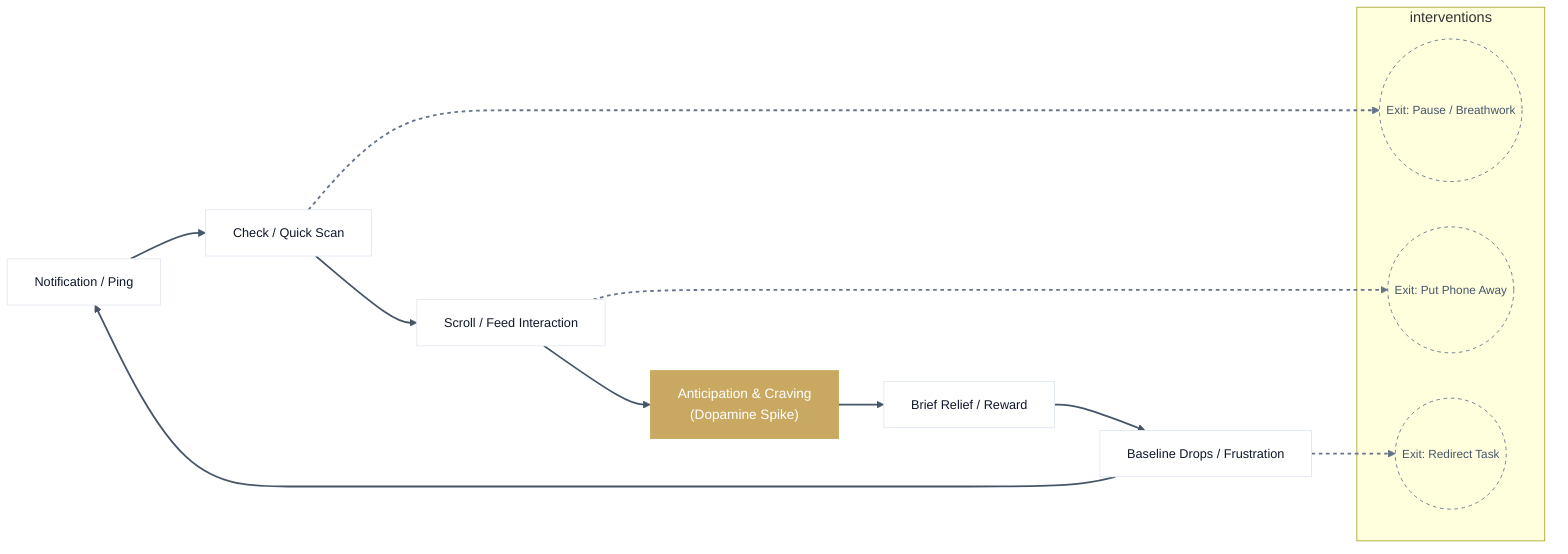 %% Ping/Scroll Loop - Mermaid prototype
%% Place this file in Figma or export to SVG with mermaid-cli (mmdc)

flowchart LR
  %% Nodes around the loop
  A["Notification / Ping"] --> B["Check / Quick Scan"]
  B --> C["Scroll / Feed Interaction"]
  C --> D["Anticipation & Craving<br>(Dopamine Spike)"]
  D --> E["Brief Relief / Reward"]
  E --> F["Baseline Drops / Frustration"]
  F --> A

  %% Intervention off-ramps (outside the main loop)
  subgraph interventions
    direction TB
    X1(("Exit: Pause / Breathwork"))
    X2(("Exit: Put Phone Away"))
    X3(("Exit: Redirect Task"))
  end

  %% Dashed connections from loop to interventions
  B -.-> X1
  C -.-> X2
  F -.-> X3

  %% Styling: use project tokens (hex values from variables.css)
  %% nodeBase: neutral nodes; nodeAccent: dopamine node; offRamp: intervention pills; arrow styling via linkStyle
  classDef nodeBase fill:#ffffff,stroke:#e2e8f0,stroke-width:1px,color:#0f172a,font-size:14px
  classDef nodeAccent fill:#c9a961,stroke:#c9a961,stroke-width:1px,color:#ffffff,font-size:15px
  classDef offRamp fill:transparent,stroke:#64748b,stroke-dasharray:4 4,color:#475569,font-size:13px

  %% assign classes to nodes
  class A,B,C,E,F nodeBase
  class D nodeAccent
  class X1,X2,X3 offRamp

  %% Link styles: main loop links 0..5, off-ramps 6..8
  linkStyle 0 stroke:#475569,stroke-width:2px
  linkStyle 1 stroke:#475569,stroke-width:2px
  linkStyle 2 stroke:#475569,stroke-width:2px
  linkStyle 3 stroke:#475569,stroke-width:2px
  linkStyle 4 stroke:#475569,stroke-width:2px
  linkStyle 5 stroke:#475569,stroke-width:2px

  linkStyle 6 stroke:#64748b,stroke-width:2px,stroke-dasharray:4 4
  linkStyle 7 stroke:#64748b,stroke-width:2px,stroke-dasharray:4 4
  linkStyle 8 stroke:#64748b,stroke-width:2px,stroke-dasharray:4 4

  %% Notes:
  %% - When exporting to SVG and importing into Figma, convert styled text to editable text and restyle fills with your CSS variables.
  %% - The numbered linkStyle refers to the 0-based index of links; adjust after export if needed.
